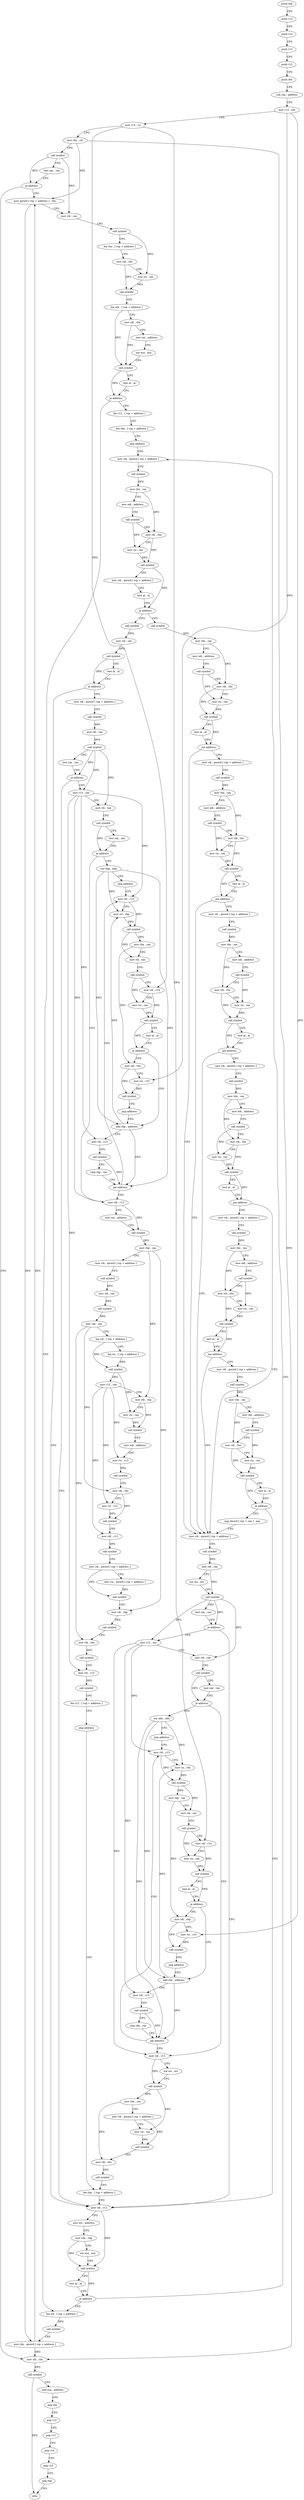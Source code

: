 digraph "func" {
"88240" [label = "push rbp" ]
"88241" [label = "push r15" ]
"88243" [label = "push r14" ]
"88245" [label = "push r13" ]
"88247" [label = "push r12" ]
"88249" [label = "push rbx" ]
"88250" [label = "sub rsp , address" ]
"88254" [label = "mov r15 , rdx" ]
"88257" [label = "mov r14 , rsi" ]
"88260" [label = "mov rbx , rdi" ]
"88263" [label = "call symbol" ]
"88268" [label = "test rax , rax" ]
"88271" [label = "je address" ]
"89145" [label = "mov rdi , rbx" ]
"88277" [label = "mov qword [ rsp + address ] , rbx" ]
"89148" [label = "call symbol" ]
"89153" [label = "add rsp , address" ]
"89157" [label = "pop rbx" ]
"89158" [label = "pop r12" ]
"89160" [label = "pop r13" ]
"89162" [label = "pop r14" ]
"89164" [label = "pop r15" ]
"89166" [label = "pop rbp" ]
"89167" [label = "retn" ]
"88282" [label = "mov rdi , rax" ]
"88285" [label = "call symbol" ]
"88290" [label = "lea rbx , [ rsp + address ]" ]
"88295" [label = "mov rdi , rbx" ]
"88298" [label = "mov rsi , rax" ]
"88301" [label = "call symbol" ]
"88306" [label = "lea rdx , [ rsp + address ]" ]
"88311" [label = "mov rdi , rbx" ]
"88314" [label = "mov esi , address" ]
"88319" [label = "xor ecx , ecx" ]
"88321" [label = "call symbol" ]
"88326" [label = "test al , al" ]
"88328" [label = "je address" ]
"89130" [label = "lea rdi , [ rsp + address ]" ]
"88334" [label = "lea r12 , [ rsp + address ]" ]
"89135" [label = "call symbol" ]
"89140" [label = "mov rbx , qword [ rsp + address ]" ]
"88339" [label = "lea rbp , [ rsp + address ]" ]
"88344" [label = "jmp address" ]
"88417" [label = "mov rdi , qword [ rsp + address ]" ]
"88422" [label = "call symbol" ]
"88427" [label = "mov rbx , rax" ]
"88430" [label = "mov edi , address" ]
"88435" [label = "call symbol" ]
"88440" [label = "mov rdi , rbx" ]
"88443" [label = "mov rsi , rax" ]
"88446" [label = "call symbol" ]
"88451" [label = "mov rdi , qword [ rsp + address ]" ]
"88456" [label = "test al , al" ]
"88458" [label = "je address" ]
"88608" [label = "call symbol" ]
"88464" [label = "call symbol" ]
"88613" [label = "mov rbx , rax" ]
"88616" [label = "mov edi , address" ]
"88621" [label = "call symbol" ]
"88626" [label = "mov rdi , rbx" ]
"88629" [label = "mov rsi , rax" ]
"88632" [label = "call symbol" ]
"88637" [label = "test al , al" ]
"88639" [label = "jne address" ]
"88848" [label = "mov rdi , qword [ rsp + address ]" ]
"88645" [label = "mov rdi , qword [ rsp + address ]" ]
"88469" [label = "mov rdi , rax" ]
"88472" [label = "call symbol" ]
"88477" [label = "test al , al" ]
"88479" [label = "je address" ]
"88391" [label = "mov rdi , r12" ]
"88481" [label = "mov rdi , qword [ rsp + address ]" ]
"88853" [label = "call symbol" ]
"88858" [label = "mov rdi , rax" ]
"88861" [label = "xor esi , esi" ]
"88863" [label = "call symbol" ]
"88868" [label = "test rax , rax" ]
"88871" [label = "je address" ]
"88877" [label = "mov r13 , rax" ]
"88650" [label = "call symbol" ]
"88655" [label = "mov rbx , rax" ]
"88658" [label = "mov edi , address" ]
"88663" [label = "call symbol" ]
"88668" [label = "mov rdi , rbx" ]
"88671" [label = "mov rsi , rax" ]
"88674" [label = "call symbol" ]
"88679" [label = "test al , al" ]
"88681" [label = "jne address" ]
"88687" [label = "mov rdi , qword [ rsp + address ]" ]
"88394" [label = "mov esi , address" ]
"88399" [label = "mov rdx , rbp" ]
"88402" [label = "xor ecx , ecx" ]
"88404" [label = "call symbol" ]
"88409" [label = "test al , al" ]
"88411" [label = "je address" ]
"88486" [label = "call symbol" ]
"88491" [label = "mov rdi , rax" ]
"88494" [label = "call symbol" ]
"88499" [label = "test rax , rax" ]
"88502" [label = "je address" ]
"88504" [label = "mov r13 , rax" ]
"88880" [label = "mov rdi , rax" ]
"88883" [label = "call symbol" ]
"88888" [label = "test rax , rax" ]
"88891" [label = "je address" ]
"88352" [label = "mov rdi , r13" ]
"88897" [label = "xor ebx , ebx" ]
"88692" [label = "call symbol" ]
"88697" [label = "mov rbx , rax" ]
"88700" [label = "mov edi , address" ]
"88705" [label = "call symbol" ]
"88710" [label = "mov rdi , rbx" ]
"88713" [label = "mov rsi , rax" ]
"88716" [label = "call symbol" ]
"88721" [label = "test al , al" ]
"88723" [label = "jne address" ]
"88725" [label = "mov rdi , qword [ rsp + address ]" ]
"88507" [label = "mov rdi , rax" ]
"88510" [label = "call symbol" ]
"88515" [label = "test rax , rax" ]
"88518" [label = "je address" ]
"88983" [label = "mov rdi , r13" ]
"88524" [label = "xor ebp , ebp" ]
"88355" [label = "xor esi , esi" ]
"88357" [label = "call symbol" ]
"88362" [label = "mov rbx , rax" ]
"88365" [label = "mov rdi , qword [ rsp + address ]" ]
"88370" [label = "mov rsi , rax" ]
"88373" [label = "call symbol" ]
"88378" [label = "mov rdi , rbx" ]
"88381" [label = "call symbol" ]
"88386" [label = "lea rbp , [ rsp + address ]" ]
"88899" [label = "jmp address" ]
"88933" [label = "mov rdi , r13" ]
"88730" [label = "call symbol" ]
"88735" [label = "mov rbx , rax" ]
"88738" [label = "mov edi , address" ]
"88743" [label = "call symbol" ]
"88748" [label = "mov rdi , rbx" ]
"88751" [label = "mov rsi , rax" ]
"88754" [label = "call symbol" ]
"88759" [label = "test al , al" ]
"88761" [label = "jne address" ]
"88763" [label = "mov rdi , qword [ rsp + address ]" ]
"88986" [label = "mov esi , address" ]
"88991" [label = "call symbol" ]
"88996" [label = "mov rbp , rax" ]
"88999" [label = "mov rdi , qword [ rsp + address ]" ]
"89004" [label = "call symbol" ]
"89009" [label = "mov rdi , rax" ]
"89012" [label = "call symbol" ]
"89017" [label = "mov rbx , rax" ]
"89020" [label = "lea rdi , [ rsp + address ]" ]
"89025" [label = "lea rsi , [ rsp + address ]" ]
"89030" [label = "call symbol" ]
"89035" [label = "mov r12 , rax" ]
"89038" [label = "mov rdi , rbp" ]
"89041" [label = "mov rsi , rax" ]
"89044" [label = "call symbol" ]
"89049" [label = "mov edi , address" ]
"89054" [label = "mov rsi , r12" ]
"89057" [label = "call symbol" ]
"89062" [label = "mov rdi , rbx" ]
"89065" [label = "mov rsi , r12" ]
"89068" [label = "call symbol" ]
"89073" [label = "mov rdi , r12" ]
"89076" [label = "call symbol" ]
"89081" [label = "mov rdi , qword [ rsp + address ]" ]
"89086" [label = "mov rsi , qword [ rsp + address ]" ]
"89091" [label = "call symbol" ]
"89096" [label = "mov rdi , rbp" ]
"89099" [label = "call symbol" ]
"89104" [label = "mov rdi , rbx" ]
"89107" [label = "call symbol" ]
"89112" [label = "mov rdi , r13" ]
"89115" [label = "call symbol" ]
"89120" [label = "lea r12 , [ rsp + address ]" ]
"89125" [label = "jmp address" ]
"88526" [label = "jmp address" ]
"88549" [label = "mov rdi , r13" ]
"88936" [label = "mov rsi , rbx" ]
"88939" [label = "call symbol" ]
"88944" [label = "mov rbp , rax" ]
"88947" [label = "mov rdi , rax" ]
"88950" [label = "call symbol" ]
"88955" [label = "mov rdi , r14" ]
"88958" [label = "mov rsi , rax" ]
"88961" [label = "call symbol" ]
"88966" [label = "test al , al" ]
"88968" [label = "je address" ]
"88912" [label = "add rbx , address" ]
"88970" [label = "mov rdi , rbp" ]
"88768" [label = "call symbol" ]
"88773" [label = "mov rbx , rax" ]
"88776" [label = "mov edi , address" ]
"88781" [label = "call symbol" ]
"88786" [label = "mov rdi , rbx" ]
"88789" [label = "mov rsi , rax" ]
"88792" [label = "call symbol" ]
"88797" [label = "test al , al" ]
"88799" [label = "jne address" ]
"88801" [label = "mov rdi , qword [ rsp + address ]" ]
"88552" [label = "mov rsi , rbp" ]
"88555" [label = "call symbol" ]
"88560" [label = "mov rbx , rax" ]
"88563" [label = "mov rdi , rax" ]
"88566" [label = "call symbol" ]
"88571" [label = "mov rdi , r14" ]
"88574" [label = "mov rsi , rax" ]
"88577" [label = "call symbol" ]
"88582" [label = "test al , al" ]
"88584" [label = "je address" ]
"88528" [label = "add rbp , address" ]
"88586" [label = "mov rdi , rbx" ]
"88916" [label = "mov rdi , r13" ]
"88919" [label = "call symbol" ]
"88924" [label = "cmp rbx , rax" ]
"88927" [label = "jae address" ]
"88973" [label = "mov rsi , r15" ]
"88976" [label = "call symbol" ]
"88981" [label = "jmp address" ]
"88806" [label = "call symbol" ]
"88811" [label = "mov rbx , rax" ]
"88814" [label = "mov edi , address" ]
"88819" [label = "call symbol" ]
"88824" [label = "mov rdi , rbx" ]
"88827" [label = "mov rsi , rax" ]
"88830" [label = "call symbol" ]
"88835" [label = "test al , al" ]
"88837" [label = "je address" ]
"88843" [label = "nop dword [ rax + rax ] , eax" ]
"88532" [label = "mov rdi , r13" ]
"88535" [label = "call symbol" ]
"88540" [label = "cmp rbp , rax" ]
"88543" [label = "jae address" ]
"88589" [label = "mov rsi , r15" ]
"88592" [label = "call symbol" ]
"88597" [label = "jmp address" ]
"88240" -> "88241" [ label = "CFG" ]
"88241" -> "88243" [ label = "CFG" ]
"88243" -> "88245" [ label = "CFG" ]
"88245" -> "88247" [ label = "CFG" ]
"88247" -> "88249" [ label = "CFG" ]
"88249" -> "88250" [ label = "CFG" ]
"88250" -> "88254" [ label = "CFG" ]
"88254" -> "88257" [ label = "CFG" ]
"88254" -> "88973" [ label = "DFG" ]
"88254" -> "88589" [ label = "DFG" ]
"88257" -> "88260" [ label = "CFG" ]
"88257" -> "88955" [ label = "DFG" ]
"88257" -> "88571" [ label = "DFG" ]
"88260" -> "88263" [ label = "CFG" ]
"88260" -> "89145" [ label = "DFG" ]
"88260" -> "88277" [ label = "DFG" ]
"88263" -> "88268" [ label = "CFG" ]
"88263" -> "88271" [ label = "DFG" ]
"88263" -> "88282" [ label = "DFG" ]
"88268" -> "88271" [ label = "CFG" ]
"88271" -> "89145" [ label = "CFG" ]
"88271" -> "88277" [ label = "CFG" ]
"89145" -> "89148" [ label = "DFG" ]
"88277" -> "88282" [ label = "CFG" ]
"88277" -> "89140" [ label = "DFG" ]
"89148" -> "89153" [ label = "CFG" ]
"89148" -> "89167" [ label = "DFG" ]
"89153" -> "89157" [ label = "CFG" ]
"89157" -> "89158" [ label = "CFG" ]
"89158" -> "89160" [ label = "CFG" ]
"89160" -> "89162" [ label = "CFG" ]
"89162" -> "89164" [ label = "CFG" ]
"89164" -> "89166" [ label = "CFG" ]
"89166" -> "89167" [ label = "CFG" ]
"88282" -> "88285" [ label = "CFG" ]
"88285" -> "88290" [ label = "CFG" ]
"88285" -> "88298" [ label = "DFG" ]
"88290" -> "88295" [ label = "CFG" ]
"88295" -> "88298" [ label = "CFG" ]
"88295" -> "88301" [ label = "DFG" ]
"88298" -> "88301" [ label = "DFG" ]
"88301" -> "88306" [ label = "CFG" ]
"88306" -> "88311" [ label = "CFG" ]
"88306" -> "88321" [ label = "DFG" ]
"88311" -> "88314" [ label = "CFG" ]
"88311" -> "88321" [ label = "DFG" ]
"88314" -> "88319" [ label = "CFG" ]
"88319" -> "88321" [ label = "CFG" ]
"88321" -> "88326" [ label = "CFG" ]
"88321" -> "88328" [ label = "DFG" ]
"88326" -> "88328" [ label = "CFG" ]
"88328" -> "89130" [ label = "CFG" ]
"88328" -> "88334" [ label = "CFG" ]
"89130" -> "89135" [ label = "DFG" ]
"88334" -> "88339" [ label = "CFG" ]
"89135" -> "89140" [ label = "CFG" ]
"89140" -> "89145" [ label = "DFG" ]
"89140" -> "88277" [ label = "DFG" ]
"88339" -> "88344" [ label = "CFG" ]
"88344" -> "88417" [ label = "CFG" ]
"88417" -> "88422" [ label = "CFG" ]
"88422" -> "88427" [ label = "DFG" ]
"88427" -> "88430" [ label = "CFG" ]
"88427" -> "88440" [ label = "DFG" ]
"88430" -> "88435" [ label = "CFG" ]
"88435" -> "88440" [ label = "CFG" ]
"88435" -> "88443" [ label = "DFG" ]
"88440" -> "88443" [ label = "CFG" ]
"88440" -> "88446" [ label = "DFG" ]
"88443" -> "88446" [ label = "DFG" ]
"88446" -> "88451" [ label = "CFG" ]
"88446" -> "88458" [ label = "DFG" ]
"88451" -> "88456" [ label = "CFG" ]
"88456" -> "88458" [ label = "CFG" ]
"88458" -> "88608" [ label = "CFG" ]
"88458" -> "88464" [ label = "CFG" ]
"88608" -> "88613" [ label = "DFG" ]
"88464" -> "88469" [ label = "DFG" ]
"88613" -> "88616" [ label = "CFG" ]
"88613" -> "88626" [ label = "DFG" ]
"88616" -> "88621" [ label = "CFG" ]
"88621" -> "88626" [ label = "CFG" ]
"88621" -> "88629" [ label = "DFG" ]
"88626" -> "88629" [ label = "CFG" ]
"88626" -> "88632" [ label = "DFG" ]
"88629" -> "88632" [ label = "DFG" ]
"88632" -> "88637" [ label = "CFG" ]
"88632" -> "88639" [ label = "DFG" ]
"88637" -> "88639" [ label = "CFG" ]
"88639" -> "88848" [ label = "CFG" ]
"88639" -> "88645" [ label = "CFG" ]
"88848" -> "88853" [ label = "CFG" ]
"88645" -> "88650" [ label = "CFG" ]
"88469" -> "88472" [ label = "DFG" ]
"88472" -> "88477" [ label = "CFG" ]
"88472" -> "88479" [ label = "DFG" ]
"88477" -> "88479" [ label = "CFG" ]
"88479" -> "88391" [ label = "CFG" ]
"88479" -> "88481" [ label = "CFG" ]
"88391" -> "88394" [ label = "CFG" ]
"88391" -> "88404" [ label = "DFG" ]
"88481" -> "88486" [ label = "CFG" ]
"88853" -> "88858" [ label = "DFG" ]
"88858" -> "88861" [ label = "CFG" ]
"88858" -> "88863" [ label = "DFG" ]
"88861" -> "88863" [ label = "CFG" ]
"88863" -> "88868" [ label = "CFG" ]
"88863" -> "88871" [ label = "DFG" ]
"88863" -> "88877" [ label = "DFG" ]
"88863" -> "88880" [ label = "DFG" ]
"88868" -> "88871" [ label = "CFG" ]
"88871" -> "88391" [ label = "CFG" ]
"88871" -> "88877" [ label = "CFG" ]
"88877" -> "88880" [ label = "CFG" ]
"88877" -> "88352" [ label = "DFG" ]
"88877" -> "88933" [ label = "DFG" ]
"88877" -> "88916" [ label = "DFG" ]
"88650" -> "88655" [ label = "DFG" ]
"88655" -> "88658" [ label = "CFG" ]
"88655" -> "88668" [ label = "DFG" ]
"88658" -> "88663" [ label = "CFG" ]
"88663" -> "88668" [ label = "CFG" ]
"88663" -> "88671" [ label = "DFG" ]
"88668" -> "88671" [ label = "CFG" ]
"88668" -> "88674" [ label = "DFG" ]
"88671" -> "88674" [ label = "DFG" ]
"88674" -> "88679" [ label = "CFG" ]
"88674" -> "88681" [ label = "DFG" ]
"88679" -> "88681" [ label = "CFG" ]
"88681" -> "88848" [ label = "CFG" ]
"88681" -> "88687" [ label = "CFG" ]
"88687" -> "88692" [ label = "CFG" ]
"88394" -> "88399" [ label = "CFG" ]
"88399" -> "88402" [ label = "CFG" ]
"88399" -> "88404" [ label = "DFG" ]
"88402" -> "88404" [ label = "CFG" ]
"88404" -> "88409" [ label = "CFG" ]
"88404" -> "88411" [ label = "DFG" ]
"88409" -> "88411" [ label = "CFG" ]
"88411" -> "89130" [ label = "CFG" ]
"88411" -> "88417" [ label = "CFG" ]
"88486" -> "88491" [ label = "DFG" ]
"88491" -> "88494" [ label = "DFG" ]
"88494" -> "88499" [ label = "CFG" ]
"88494" -> "88502" [ label = "DFG" ]
"88494" -> "88504" [ label = "DFG" ]
"88494" -> "88507" [ label = "DFG" ]
"88499" -> "88502" [ label = "CFG" ]
"88502" -> "88391" [ label = "CFG" ]
"88502" -> "88504" [ label = "CFG" ]
"88504" -> "88507" [ label = "CFG" ]
"88504" -> "88983" [ label = "DFG" ]
"88504" -> "89112" [ label = "DFG" ]
"88504" -> "88549" [ label = "DFG" ]
"88504" -> "88532" [ label = "DFG" ]
"88880" -> "88883" [ label = "CFG" ]
"88883" -> "88888" [ label = "CFG" ]
"88883" -> "88891" [ label = "DFG" ]
"88888" -> "88891" [ label = "CFG" ]
"88891" -> "88352" [ label = "CFG" ]
"88891" -> "88897" [ label = "CFG" ]
"88352" -> "88355" [ label = "CFG" ]
"88352" -> "88357" [ label = "DFG" ]
"88897" -> "88899" [ label = "CFG" ]
"88897" -> "88936" [ label = "DFG" ]
"88897" -> "88912" [ label = "DFG" ]
"88897" -> "88927" [ label = "DFG" ]
"88692" -> "88697" [ label = "DFG" ]
"88697" -> "88700" [ label = "CFG" ]
"88697" -> "88710" [ label = "DFG" ]
"88700" -> "88705" [ label = "CFG" ]
"88705" -> "88710" [ label = "CFG" ]
"88705" -> "88713" [ label = "DFG" ]
"88710" -> "88713" [ label = "CFG" ]
"88710" -> "88716" [ label = "DFG" ]
"88713" -> "88716" [ label = "DFG" ]
"88716" -> "88721" [ label = "CFG" ]
"88716" -> "88723" [ label = "DFG" ]
"88721" -> "88723" [ label = "CFG" ]
"88723" -> "88848" [ label = "CFG" ]
"88723" -> "88725" [ label = "CFG" ]
"88725" -> "88730" [ label = "CFG" ]
"88507" -> "88510" [ label = "CFG" ]
"88510" -> "88515" [ label = "CFG" ]
"88510" -> "88518" [ label = "DFG" ]
"88515" -> "88518" [ label = "CFG" ]
"88518" -> "88983" [ label = "CFG" ]
"88518" -> "88524" [ label = "CFG" ]
"88983" -> "88986" [ label = "CFG" ]
"88983" -> "88991" [ label = "DFG" ]
"88524" -> "88526" [ label = "CFG" ]
"88524" -> "88552" [ label = "DFG" ]
"88524" -> "88528" [ label = "DFG" ]
"88524" -> "88543" [ label = "DFG" ]
"88355" -> "88357" [ label = "CFG" ]
"88357" -> "88362" [ label = "DFG" ]
"88357" -> "88370" [ label = "DFG" ]
"88362" -> "88365" [ label = "CFG" ]
"88362" -> "88378" [ label = "DFG" ]
"88365" -> "88370" [ label = "CFG" ]
"88365" -> "88373" [ label = "DFG" ]
"88370" -> "88373" [ label = "DFG" ]
"88373" -> "88378" [ label = "CFG" ]
"88378" -> "88381" [ label = "DFG" ]
"88381" -> "88386" [ label = "CFG" ]
"88386" -> "88391" [ label = "CFG" ]
"88899" -> "88933" [ label = "CFG" ]
"88933" -> "88936" [ label = "CFG" ]
"88933" -> "88939" [ label = "DFG" ]
"88730" -> "88735" [ label = "DFG" ]
"88735" -> "88738" [ label = "CFG" ]
"88735" -> "88748" [ label = "DFG" ]
"88738" -> "88743" [ label = "CFG" ]
"88743" -> "88748" [ label = "CFG" ]
"88743" -> "88751" [ label = "DFG" ]
"88748" -> "88751" [ label = "CFG" ]
"88748" -> "88754" [ label = "DFG" ]
"88751" -> "88754" [ label = "DFG" ]
"88754" -> "88759" [ label = "CFG" ]
"88754" -> "88761" [ label = "DFG" ]
"88759" -> "88761" [ label = "CFG" ]
"88761" -> "88848" [ label = "CFG" ]
"88761" -> "88763" [ label = "CFG" ]
"88763" -> "88768" [ label = "CFG" ]
"88986" -> "88991" [ label = "CFG" ]
"88991" -> "88996" [ label = "DFG" ]
"88996" -> "88999" [ label = "CFG" ]
"88996" -> "89038" [ label = "DFG" ]
"88996" -> "89096" [ label = "DFG" ]
"88999" -> "89004" [ label = "CFG" ]
"89004" -> "89009" [ label = "DFG" ]
"89009" -> "89012" [ label = "DFG" ]
"89012" -> "89017" [ label = "DFG" ]
"89017" -> "89020" [ label = "CFG" ]
"89017" -> "89062" [ label = "DFG" ]
"89017" -> "89104" [ label = "DFG" ]
"89020" -> "89025" [ label = "CFG" ]
"89020" -> "89030" [ label = "DFG" ]
"89025" -> "89030" [ label = "DFG" ]
"89030" -> "89035" [ label = "DFG" ]
"89030" -> "89041" [ label = "DFG" ]
"89035" -> "89038" [ label = "CFG" ]
"89035" -> "89054" [ label = "DFG" ]
"89035" -> "89065" [ label = "DFG" ]
"89035" -> "89073" [ label = "DFG" ]
"89038" -> "89041" [ label = "CFG" ]
"89038" -> "89044" [ label = "DFG" ]
"89041" -> "89044" [ label = "DFG" ]
"89044" -> "89049" [ label = "CFG" ]
"89049" -> "89054" [ label = "CFG" ]
"89054" -> "89057" [ label = "DFG" ]
"89057" -> "89062" [ label = "CFG" ]
"89062" -> "89065" [ label = "CFG" ]
"89062" -> "89068" [ label = "DFG" ]
"89065" -> "89068" [ label = "DFG" ]
"89068" -> "89073" [ label = "CFG" ]
"89073" -> "89076" [ label = "DFG" ]
"89076" -> "89081" [ label = "CFG" ]
"89081" -> "89086" [ label = "CFG" ]
"89081" -> "89091" [ label = "DFG" ]
"89086" -> "89091" [ label = "DFG" ]
"89091" -> "89096" [ label = "CFG" ]
"89096" -> "89099" [ label = "DFG" ]
"89099" -> "89104" [ label = "CFG" ]
"89104" -> "89107" [ label = "DFG" ]
"89107" -> "89112" [ label = "CFG" ]
"89112" -> "89115" [ label = "DFG" ]
"89115" -> "89120" [ label = "CFG" ]
"89120" -> "89125" [ label = "CFG" ]
"89125" -> "88386" [ label = "CFG" ]
"88526" -> "88549" [ label = "CFG" ]
"88549" -> "88552" [ label = "CFG" ]
"88549" -> "88555" [ label = "DFG" ]
"88936" -> "88939" [ label = "DFG" ]
"88939" -> "88944" [ label = "DFG" ]
"88939" -> "88947" [ label = "DFG" ]
"88944" -> "88947" [ label = "CFG" ]
"88944" -> "88970" [ label = "DFG" ]
"88947" -> "88950" [ label = "CFG" ]
"88950" -> "88955" [ label = "CFG" ]
"88950" -> "88958" [ label = "DFG" ]
"88955" -> "88958" [ label = "CFG" ]
"88955" -> "88961" [ label = "DFG" ]
"88958" -> "88961" [ label = "DFG" ]
"88961" -> "88966" [ label = "CFG" ]
"88961" -> "88968" [ label = "DFG" ]
"88966" -> "88968" [ label = "CFG" ]
"88968" -> "88912" [ label = "CFG" ]
"88968" -> "88970" [ label = "CFG" ]
"88912" -> "88916" [ label = "CFG" ]
"88912" -> "88936" [ label = "DFG" ]
"88912" -> "88927" [ label = "DFG" ]
"88970" -> "88973" [ label = "CFG" ]
"88970" -> "88976" [ label = "DFG" ]
"88768" -> "88773" [ label = "DFG" ]
"88773" -> "88776" [ label = "CFG" ]
"88773" -> "88786" [ label = "DFG" ]
"88776" -> "88781" [ label = "CFG" ]
"88781" -> "88786" [ label = "CFG" ]
"88781" -> "88789" [ label = "DFG" ]
"88786" -> "88789" [ label = "CFG" ]
"88786" -> "88792" [ label = "DFG" ]
"88789" -> "88792" [ label = "DFG" ]
"88792" -> "88797" [ label = "CFG" ]
"88792" -> "88799" [ label = "DFG" ]
"88797" -> "88799" [ label = "CFG" ]
"88799" -> "88848" [ label = "CFG" ]
"88799" -> "88801" [ label = "CFG" ]
"88801" -> "88806" [ label = "CFG" ]
"88552" -> "88555" [ label = "DFG" ]
"88555" -> "88560" [ label = "DFG" ]
"88555" -> "88563" [ label = "DFG" ]
"88560" -> "88563" [ label = "CFG" ]
"88560" -> "88586" [ label = "DFG" ]
"88563" -> "88566" [ label = "CFG" ]
"88566" -> "88571" [ label = "CFG" ]
"88566" -> "88574" [ label = "DFG" ]
"88571" -> "88574" [ label = "CFG" ]
"88571" -> "88577" [ label = "DFG" ]
"88574" -> "88577" [ label = "DFG" ]
"88577" -> "88582" [ label = "CFG" ]
"88577" -> "88584" [ label = "DFG" ]
"88582" -> "88584" [ label = "CFG" ]
"88584" -> "88528" [ label = "CFG" ]
"88584" -> "88586" [ label = "CFG" ]
"88528" -> "88532" [ label = "CFG" ]
"88528" -> "88552" [ label = "DFG" ]
"88528" -> "88543" [ label = "DFG" ]
"88586" -> "88589" [ label = "CFG" ]
"88586" -> "88592" [ label = "DFG" ]
"88916" -> "88919" [ label = "CFG" ]
"88919" -> "88924" [ label = "CFG" ]
"88919" -> "88927" [ label = "DFG" ]
"88924" -> "88927" [ label = "CFG" ]
"88927" -> "88352" [ label = "CFG" ]
"88927" -> "88933" [ label = "CFG" ]
"88973" -> "88976" [ label = "DFG" ]
"88976" -> "88981" [ label = "CFG" ]
"88981" -> "88912" [ label = "CFG" ]
"88806" -> "88811" [ label = "DFG" ]
"88811" -> "88814" [ label = "CFG" ]
"88811" -> "88824" [ label = "DFG" ]
"88814" -> "88819" [ label = "CFG" ]
"88819" -> "88824" [ label = "CFG" ]
"88819" -> "88827" [ label = "DFG" ]
"88824" -> "88827" [ label = "CFG" ]
"88824" -> "88830" [ label = "DFG" ]
"88827" -> "88830" [ label = "DFG" ]
"88830" -> "88835" [ label = "CFG" ]
"88830" -> "88837" [ label = "DFG" ]
"88835" -> "88837" [ label = "CFG" ]
"88837" -> "88391" [ label = "CFG" ]
"88837" -> "88843" [ label = "CFG" ]
"88843" -> "88848" [ label = "CFG" ]
"88532" -> "88535" [ label = "CFG" ]
"88535" -> "88540" [ label = "CFG" ]
"88535" -> "88543" [ label = "DFG" ]
"88540" -> "88543" [ label = "CFG" ]
"88543" -> "88983" [ label = "CFG" ]
"88543" -> "88549" [ label = "CFG" ]
"88589" -> "88592" [ label = "DFG" ]
"88592" -> "88597" [ label = "CFG" ]
"88597" -> "88528" [ label = "CFG" ]
}
